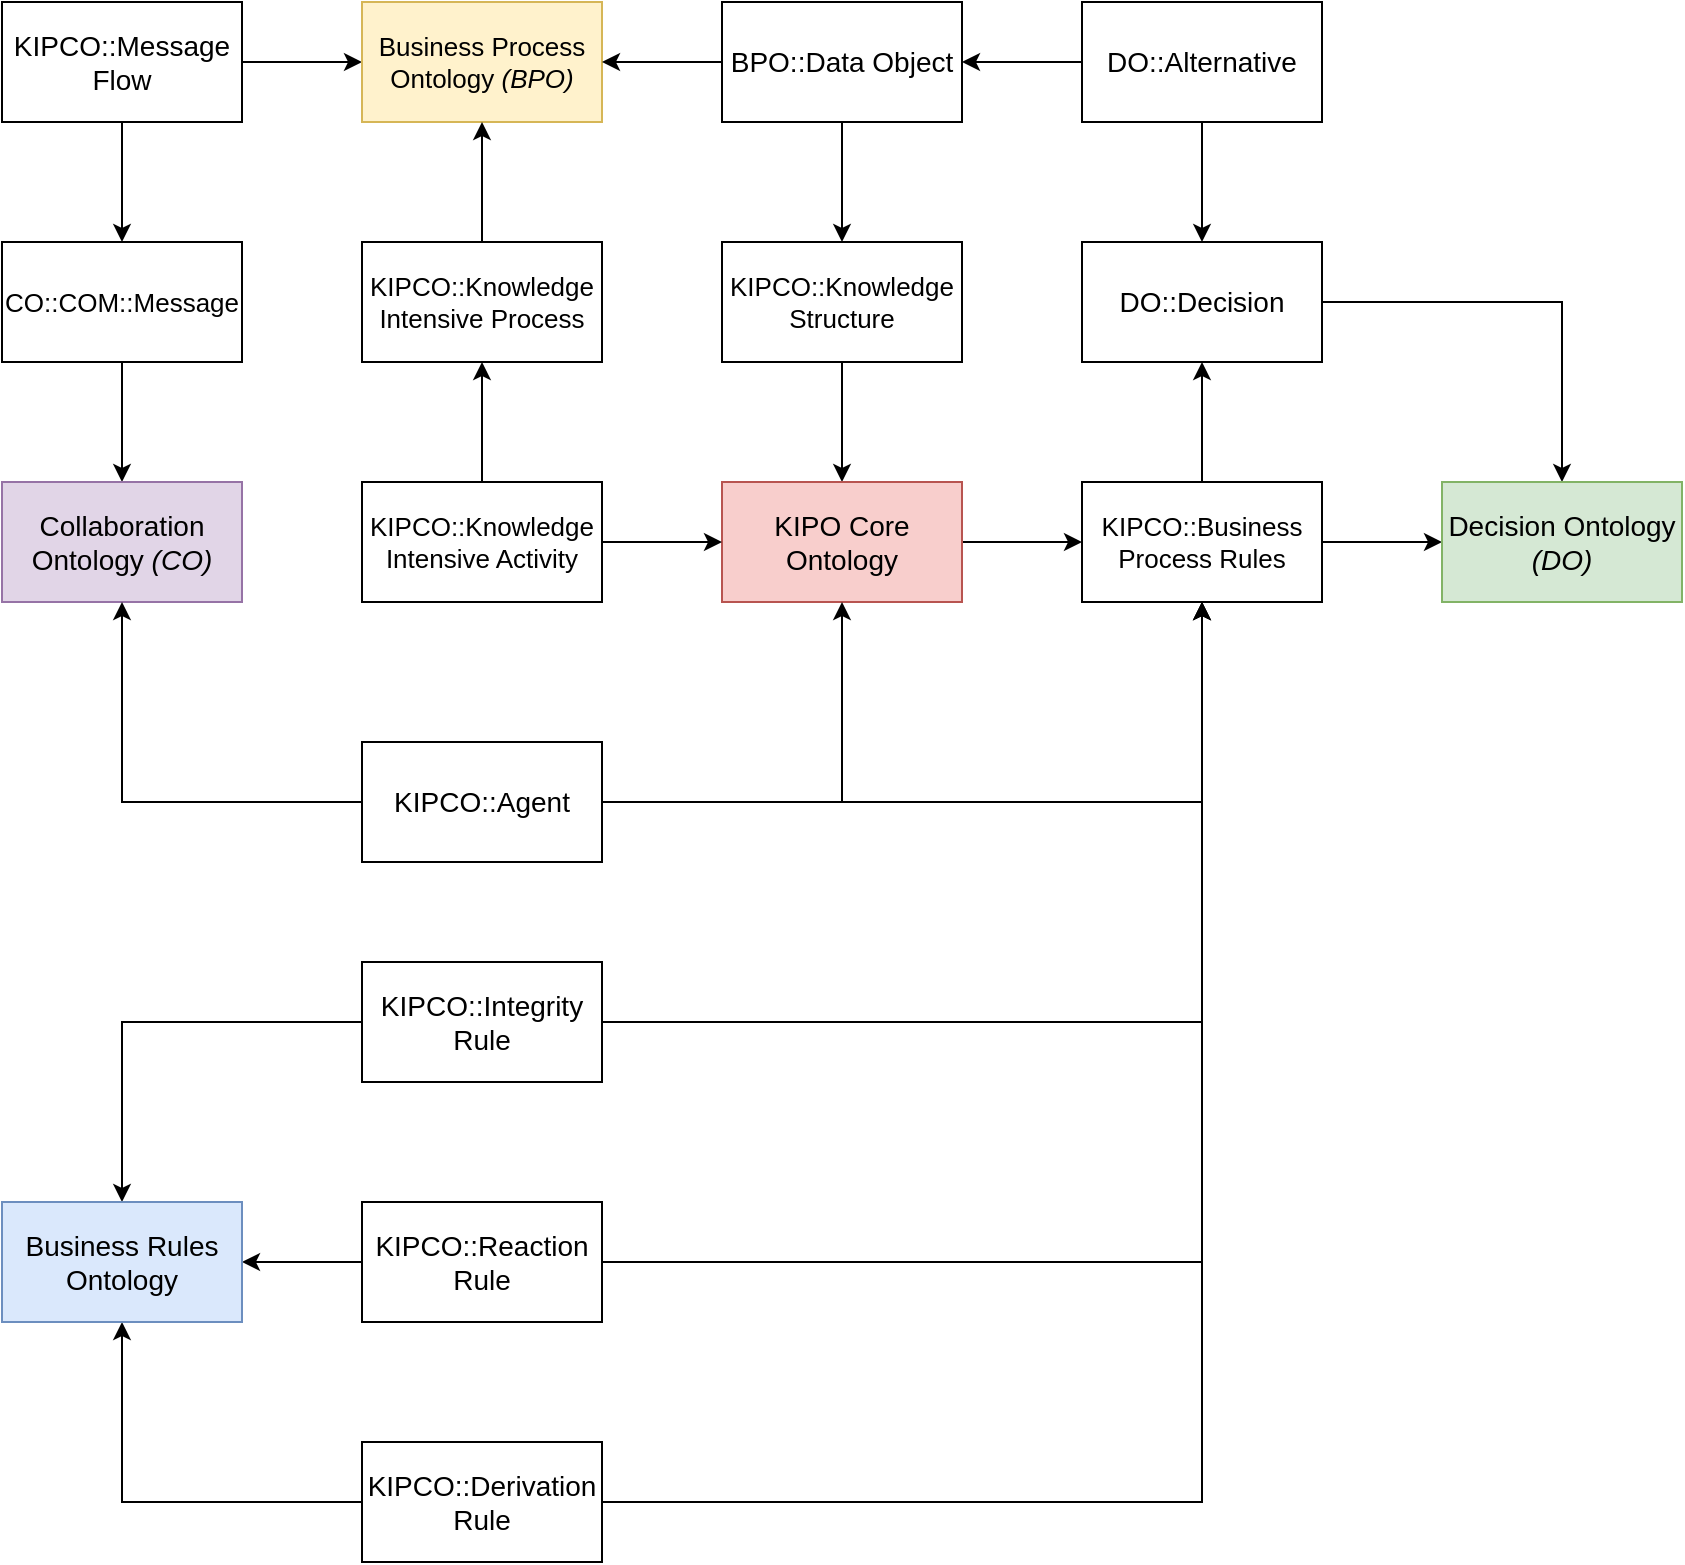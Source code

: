 <mxfile version="20.2.3" type="device"><diagram id="Xjvz37zGFIojPQoA4w1k" name="Page-1"><mxGraphModel dx="1422" dy="865" grid="1" gridSize="10" guides="1" tooltips="1" connect="1" arrows="1" fold="1" page="1" pageScale="1" pageWidth="850" pageHeight="1100" math="0" shadow="0"><root><mxCell id="0"/><mxCell id="1" parent="0"/><mxCell id="Hv392ugAdXUIKkq7txd0-10" style="edgeStyle=orthogonalEdgeStyle;rounded=0;orthogonalLoop=1;jettySize=auto;html=1;" edge="1" parent="1" source="Hv392ugAdXUIKkq7txd0-1" target="Hv392ugAdXUIKkq7txd0-2"><mxGeometry relative="1" as="geometry"/></mxCell><mxCell id="Hv392ugAdXUIKkq7txd0-11" style="edgeStyle=orthogonalEdgeStyle;rounded=0;orthogonalLoop=1;jettySize=auto;html=1;entryX=0;entryY=0.5;entryDx=0;entryDy=0;" edge="1" parent="1" source="Hv392ugAdXUIKkq7txd0-1" target="Hv392ugAdXUIKkq7txd0-4"><mxGeometry relative="1" as="geometry"/></mxCell><mxCell id="Hv392ugAdXUIKkq7txd0-1" value="KIPCO::Message Flow" style="rounded=0;whiteSpace=wrap;html=1;fontSize=14;" vertex="1" parent="1"><mxGeometry x="140" y="380" width="120" height="60" as="geometry"/></mxCell><mxCell id="Hv392ugAdXUIKkq7txd0-9" style="edgeStyle=orthogonalEdgeStyle;rounded=0;orthogonalLoop=1;jettySize=auto;html=1;" edge="1" parent="1" source="Hv392ugAdXUIKkq7txd0-2" target="Hv392ugAdXUIKkq7txd0-3"><mxGeometry relative="1" as="geometry"/></mxCell><mxCell id="Hv392ugAdXUIKkq7txd0-2" value="CO::COM::Message" style="rounded=0;whiteSpace=wrap;html=1;fontSize=13;" vertex="1" parent="1"><mxGeometry x="140" y="500" width="120" height="60" as="geometry"/></mxCell><mxCell id="Hv392ugAdXUIKkq7txd0-3" value="Collaboration Ontology &lt;i style=&quot;font-size: 14px;&quot;&gt;(CO)&lt;/i&gt;" style="rounded=0;whiteSpace=wrap;html=1;shadow=0;fillColor=#e1d5e7;strokeColor=#9673a6;fontSize=14;" vertex="1" parent="1"><mxGeometry x="140" y="620" width="120" height="60" as="geometry"/></mxCell><mxCell id="Hv392ugAdXUIKkq7txd0-4" value="Business Process Ontology &lt;i style=&quot;font-size: 13px;&quot;&gt;(BPO)&lt;/i&gt;" style="rounded=0;whiteSpace=wrap;html=1;fillColor=#fff2cc;strokeColor=#d6b656;fontSize=13;" vertex="1" parent="1"><mxGeometry x="320" y="380" width="120" height="60" as="geometry"/></mxCell><mxCell id="Hv392ugAdXUIKkq7txd0-12" style="edgeStyle=orthogonalEdgeStyle;rounded=0;orthogonalLoop=1;jettySize=auto;html=1;entryX=1;entryY=0.5;entryDx=0;entryDy=0;" edge="1" parent="1" source="Hv392ugAdXUIKkq7txd0-5" target="Hv392ugAdXUIKkq7txd0-4"><mxGeometry relative="1" as="geometry"/></mxCell><mxCell id="Hv392ugAdXUIKkq7txd0-18" style="edgeStyle=orthogonalEdgeStyle;rounded=0;orthogonalLoop=1;jettySize=auto;html=1;" edge="1" parent="1" source="Hv392ugAdXUIKkq7txd0-5" target="Hv392ugAdXUIKkq7txd0-6"><mxGeometry relative="1" as="geometry"/></mxCell><mxCell id="Hv392ugAdXUIKkq7txd0-5" value="BPO::Data Object" style="rounded=0;whiteSpace=wrap;html=1;fontSize=14;" vertex="1" parent="1"><mxGeometry x="500" y="380" width="120" height="60" as="geometry"/></mxCell><mxCell id="Hv392ugAdXUIKkq7txd0-19" value="" style="edgeStyle=orthogonalEdgeStyle;rounded=0;orthogonalLoop=1;jettySize=auto;html=1;" edge="1" parent="1" source="Hv392ugAdXUIKkq7txd0-6" target="Hv392ugAdXUIKkq7txd0-7"><mxGeometry relative="1" as="geometry"/></mxCell><mxCell id="Hv392ugAdXUIKkq7txd0-6" value="KIPCO::Knowledge Structure" style="rounded=0;whiteSpace=wrap;html=1;fontSize=13;" vertex="1" parent="1"><mxGeometry x="500" y="500" width="120" height="60" as="geometry"/></mxCell><mxCell id="Hv392ugAdXUIKkq7txd0-45" style="edgeStyle=orthogonalEdgeStyle;rounded=0;orthogonalLoop=1;jettySize=auto;html=1;entryX=0;entryY=0.5;entryDx=0;entryDy=0;" edge="1" parent="1" source="Hv392ugAdXUIKkq7txd0-7" target="Hv392ugAdXUIKkq7txd0-27"><mxGeometry relative="1" as="geometry"/></mxCell><mxCell id="Hv392ugAdXUIKkq7txd0-7" value="KIPO Core Ontology" style="rounded=0;whiteSpace=wrap;html=1;fillColor=#f8cecc;strokeColor=#b85450;fontSize=14;" vertex="1" parent="1"><mxGeometry x="500" y="620" width="120" height="60" as="geometry"/></mxCell><mxCell id="Hv392ugAdXUIKkq7txd0-24" style="edgeStyle=orthogonalEdgeStyle;rounded=0;orthogonalLoop=1;jettySize=auto;html=1;startArrow=none;" edge="1" parent="1" source="Hv392ugAdXUIKkq7txd0-27" target="Hv392ugAdXUIKkq7txd0-20"><mxGeometry relative="1" as="geometry"/></mxCell><mxCell id="Hv392ugAdXUIKkq7txd0-44" style="edgeStyle=orthogonalEdgeStyle;rounded=0;orthogonalLoop=1;jettySize=auto;html=1;entryX=0.5;entryY=1;entryDx=0;entryDy=0;" edge="1" parent="1" source="Hv392ugAdXUIKkq7txd0-8" target="Hv392ugAdXUIKkq7txd0-7"><mxGeometry relative="1" as="geometry"/></mxCell><mxCell id="Hv392ugAdXUIKkq7txd0-46" style="edgeStyle=orthogonalEdgeStyle;rounded=0;orthogonalLoop=1;jettySize=auto;html=1;entryX=0.5;entryY=1;entryDx=0;entryDy=0;" edge="1" parent="1" source="Hv392ugAdXUIKkq7txd0-8" target="Hv392ugAdXUIKkq7txd0-3"><mxGeometry relative="1" as="geometry"/></mxCell><mxCell id="Hv392ugAdXUIKkq7txd0-8" value="KIPCO::Agent" style="rounded=0;whiteSpace=wrap;html=1;fontSize=14;" vertex="1" parent="1"><mxGeometry x="320" y="750" width="120" height="60" as="geometry"/></mxCell><mxCell id="Hv392ugAdXUIKkq7txd0-17" style="edgeStyle=orthogonalEdgeStyle;rounded=0;orthogonalLoop=1;jettySize=auto;html=1;" edge="1" parent="1" source="Hv392ugAdXUIKkq7txd0-13" target="Hv392ugAdXUIKkq7txd0-4"><mxGeometry relative="1" as="geometry"/></mxCell><mxCell id="Hv392ugAdXUIKkq7txd0-13" value="KIPCO::Knowledge Intensive Process" style="rounded=0;whiteSpace=wrap;html=1;fontSize=13;" vertex="1" parent="1"><mxGeometry x="320" y="500" width="120" height="60" as="geometry"/></mxCell><mxCell id="Hv392ugAdXUIKkq7txd0-15" style="edgeStyle=orthogonalEdgeStyle;rounded=0;orthogonalLoop=1;jettySize=auto;html=1;entryX=0;entryY=0.5;entryDx=0;entryDy=0;" edge="1" parent="1" source="Hv392ugAdXUIKkq7txd0-14" target="Hv392ugAdXUIKkq7txd0-7"><mxGeometry relative="1" as="geometry"/></mxCell><mxCell id="Hv392ugAdXUIKkq7txd0-16" style="edgeStyle=orthogonalEdgeStyle;rounded=0;orthogonalLoop=1;jettySize=auto;html=1;entryX=0.5;entryY=1;entryDx=0;entryDy=0;" edge="1" parent="1" source="Hv392ugAdXUIKkq7txd0-14" target="Hv392ugAdXUIKkq7txd0-13"><mxGeometry relative="1" as="geometry"/></mxCell><mxCell id="Hv392ugAdXUIKkq7txd0-14" value="KIPCO::Knowledge Intensive Activity" style="rounded=0;whiteSpace=wrap;html=1;fontSize=13;" vertex="1" parent="1"><mxGeometry x="320" y="620" width="120" height="60" as="geometry"/></mxCell><mxCell id="Hv392ugAdXUIKkq7txd0-31" style="edgeStyle=orthogonalEdgeStyle;rounded=0;orthogonalLoop=1;jettySize=auto;html=1;" edge="1" parent="1" source="Hv392ugAdXUIKkq7txd0-20" target="Hv392ugAdXUIKkq7txd0-30"><mxGeometry relative="1" as="geometry"/></mxCell><mxCell id="Hv392ugAdXUIKkq7txd0-20" value="DO::Decision" style="rounded=0;whiteSpace=wrap;html=1;fontSize=14;" vertex="1" parent="1"><mxGeometry x="680" y="500" width="120" height="60" as="geometry"/></mxCell><mxCell id="Hv392ugAdXUIKkq7txd0-25" style="edgeStyle=orthogonalEdgeStyle;rounded=0;orthogonalLoop=1;jettySize=auto;html=1;" edge="1" parent="1" source="Hv392ugAdXUIKkq7txd0-23" target="Hv392ugAdXUIKkq7txd0-20"><mxGeometry relative="1" as="geometry"/></mxCell><mxCell id="Hv392ugAdXUIKkq7txd0-26" style="edgeStyle=orthogonalEdgeStyle;rounded=0;orthogonalLoop=1;jettySize=auto;html=1;entryX=1;entryY=0.5;entryDx=0;entryDy=0;" edge="1" parent="1" source="Hv392ugAdXUIKkq7txd0-23" target="Hv392ugAdXUIKkq7txd0-5"><mxGeometry relative="1" as="geometry"/></mxCell><mxCell id="Hv392ugAdXUIKkq7txd0-23" value="DO::Alternative" style="rounded=0;whiteSpace=wrap;html=1;fontSize=14;" vertex="1" parent="1"><mxGeometry x="680" y="380" width="120" height="60" as="geometry"/></mxCell><mxCell id="Hv392ugAdXUIKkq7txd0-32" style="edgeStyle=orthogonalEdgeStyle;rounded=0;orthogonalLoop=1;jettySize=auto;html=1;" edge="1" parent="1" source="Hv392ugAdXUIKkq7txd0-27" target="Hv392ugAdXUIKkq7txd0-30"><mxGeometry relative="1" as="geometry"/></mxCell><mxCell id="Hv392ugAdXUIKkq7txd0-30" value="Decision Ontology &lt;i style=&quot;font-size: 14px;&quot;&gt;(DO)&lt;/i&gt;" style="rounded=0;whiteSpace=wrap;html=1;fillColor=#d5e8d4;strokeColor=#82b366;fontSize=14;" vertex="1" parent="1"><mxGeometry x="860" y="620" width="120" height="60" as="geometry"/></mxCell><mxCell id="Hv392ugAdXUIKkq7txd0-37" style="edgeStyle=orthogonalEdgeStyle;rounded=0;orthogonalLoop=1;jettySize=auto;html=1;entryX=0.5;entryY=0;entryDx=0;entryDy=0;" edge="1" parent="1" source="Hv392ugAdXUIKkq7txd0-33" target="Hv392ugAdXUIKkq7txd0-36"><mxGeometry relative="1" as="geometry"/></mxCell><mxCell id="Hv392ugAdXUIKkq7txd0-40" style="edgeStyle=orthogonalEdgeStyle;rounded=0;orthogonalLoop=1;jettySize=auto;html=1;" edge="1" parent="1" source="Hv392ugAdXUIKkq7txd0-33" target="Hv392ugAdXUIKkq7txd0-27"><mxGeometry relative="1" as="geometry"/></mxCell><mxCell id="Hv392ugAdXUIKkq7txd0-33" value="KIPCO::Integrity Rule" style="rounded=0;whiteSpace=wrap;html=1;fontSize=14;" vertex="1" parent="1"><mxGeometry x="320" y="860" width="120" height="60" as="geometry"/></mxCell><mxCell id="Hv392ugAdXUIKkq7txd0-38" style="edgeStyle=orthogonalEdgeStyle;rounded=0;orthogonalLoop=1;jettySize=auto;html=1;entryX=1;entryY=0.5;entryDx=0;entryDy=0;" edge="1" parent="1" source="Hv392ugAdXUIKkq7txd0-34" target="Hv392ugAdXUIKkq7txd0-36"><mxGeometry relative="1" as="geometry"/></mxCell><mxCell id="Hv392ugAdXUIKkq7txd0-41" style="edgeStyle=orthogonalEdgeStyle;rounded=0;orthogonalLoop=1;jettySize=auto;html=1;" edge="1" parent="1" source="Hv392ugAdXUIKkq7txd0-34" target="Hv392ugAdXUIKkq7txd0-27"><mxGeometry relative="1" as="geometry"/></mxCell><mxCell id="Hv392ugAdXUIKkq7txd0-34" value="KIPCO::Reaction Rule" style="rounded=0;whiteSpace=wrap;html=1;fontSize=14;" vertex="1" parent="1"><mxGeometry x="320" y="980" width="120" height="60" as="geometry"/></mxCell><mxCell id="Hv392ugAdXUIKkq7txd0-39" style="edgeStyle=orthogonalEdgeStyle;rounded=0;orthogonalLoop=1;jettySize=auto;html=1;entryX=0.5;entryY=1;entryDx=0;entryDy=0;" edge="1" parent="1" source="Hv392ugAdXUIKkq7txd0-35" target="Hv392ugAdXUIKkq7txd0-36"><mxGeometry relative="1" as="geometry"/></mxCell><mxCell id="Hv392ugAdXUIKkq7txd0-42" style="edgeStyle=orthogonalEdgeStyle;rounded=0;orthogonalLoop=1;jettySize=auto;html=1;" edge="1" parent="1" source="Hv392ugAdXUIKkq7txd0-35" target="Hv392ugAdXUIKkq7txd0-27"><mxGeometry relative="1" as="geometry"/></mxCell><mxCell id="Hv392ugAdXUIKkq7txd0-35" value="KIPCO::Derivation Rule" style="rounded=0;whiteSpace=wrap;html=1;fontSize=14;" vertex="1" parent="1"><mxGeometry x="320" y="1100" width="120" height="60" as="geometry"/></mxCell><mxCell id="Hv392ugAdXUIKkq7txd0-36" value="Business Rules Ontology" style="rounded=0;whiteSpace=wrap;html=1;fillColor=#dae8fc;strokeColor=#6c8ebf;fontSize=14;" vertex="1" parent="1"><mxGeometry x="140" y="980" width="120" height="60" as="geometry"/></mxCell><mxCell id="Hv392ugAdXUIKkq7txd0-27" value="KIPCO::Business Process Rules" style="rounded=0;whiteSpace=wrap;html=1;fontSize=13;" vertex="1" parent="1"><mxGeometry x="680" y="620" width="120" height="60" as="geometry"/></mxCell><mxCell id="Hv392ugAdXUIKkq7txd0-43" value="" style="edgeStyle=orthogonalEdgeStyle;rounded=0;orthogonalLoop=1;jettySize=auto;html=1;endArrow=none;" edge="1" parent="1" source="Hv392ugAdXUIKkq7txd0-8" target="Hv392ugAdXUIKkq7txd0-27"><mxGeometry relative="1" as="geometry"><mxPoint x="450" y="780" as="sourcePoint"/><mxPoint x="740" y="560" as="targetPoint"/></mxGeometry></mxCell></root></mxGraphModel></diagram></mxfile>